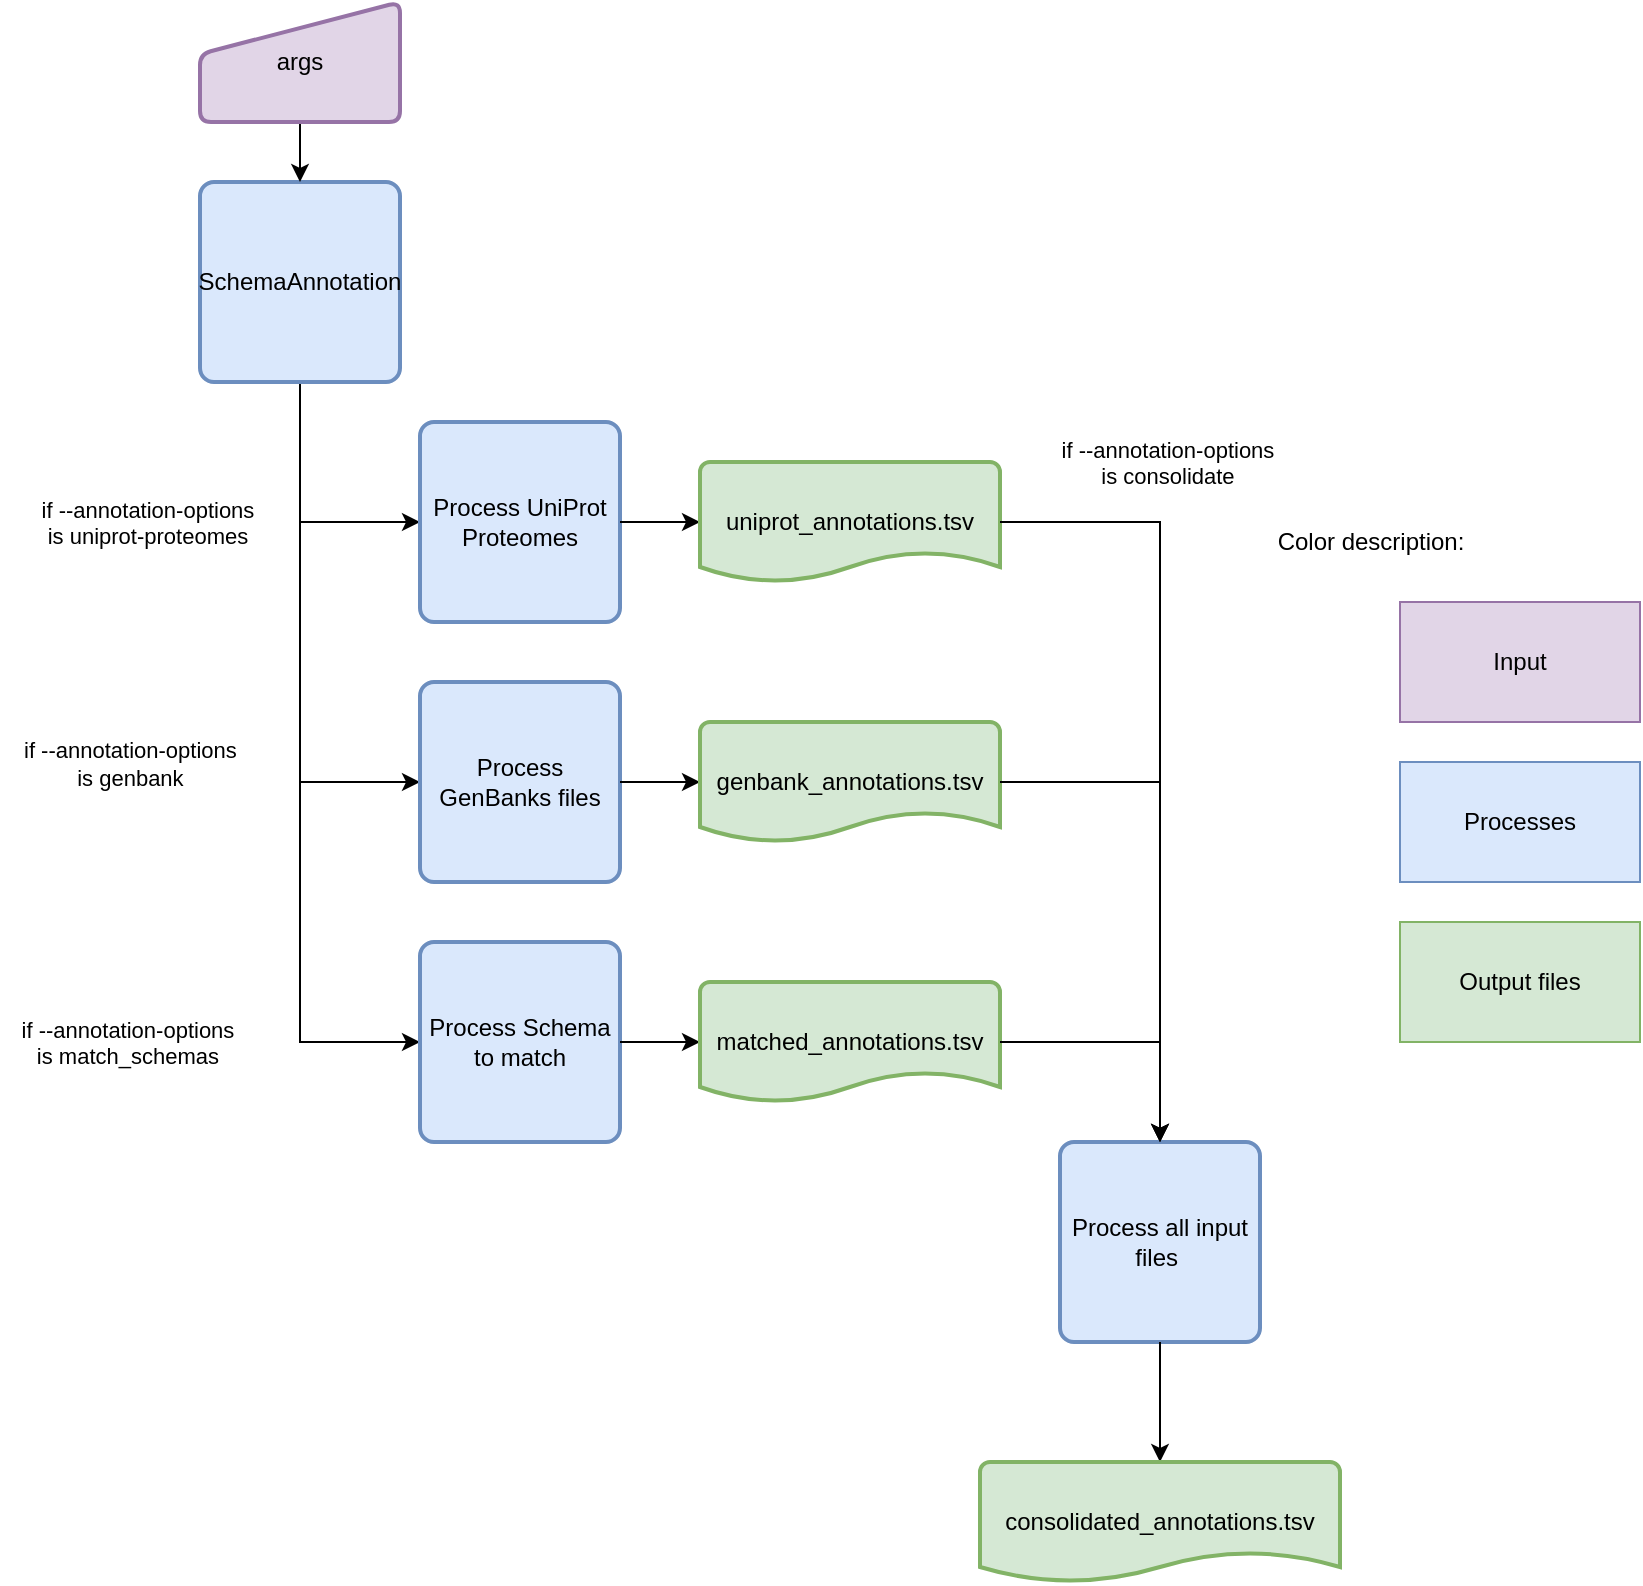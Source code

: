 <mxfile scale="1" border="0" version="26.1.1">
  <diagram name="Page-1" id="LiaAOCyouv4GTWjCKL_y">
    <mxGraphModel dx="1034" dy="459" grid="1" gridSize="10" guides="1" tooltips="1" connect="1" arrows="1" fold="1" page="1" pageScale="1" pageWidth="850" pageHeight="1100" math="0" shadow="0">
      <root>
        <mxCell id="0" />
        <mxCell id="1" parent="0" />
        <mxCell id="7lggaJfsoh1CUFmLojOk-36" style="edgeStyle=orthogonalEdgeStyle;rounded=0;orthogonalLoop=1;jettySize=auto;html=1;entryX=0;entryY=0.5;entryDx=0;entryDy=0;" parent="1" source="7lggaJfsoh1CUFmLojOk-26" target="7lggaJfsoh1CUFmLojOk-30" edge="1">
          <mxGeometry relative="1" as="geometry">
            <Array as="points">
              <mxPoint x="160" y="290" />
            </Array>
          </mxGeometry>
        </mxCell>
        <mxCell id="7lggaJfsoh1CUFmLojOk-37" style="edgeStyle=orthogonalEdgeStyle;rounded=0;orthogonalLoop=1;jettySize=auto;html=1;entryX=0;entryY=0.5;entryDx=0;entryDy=0;" parent="1" source="7lggaJfsoh1CUFmLojOk-26" target="7lggaJfsoh1CUFmLojOk-33" edge="1">
          <mxGeometry relative="1" as="geometry">
            <Array as="points">
              <mxPoint x="160" y="420" />
            </Array>
          </mxGeometry>
        </mxCell>
        <mxCell id="7lggaJfsoh1CUFmLojOk-40" style="edgeStyle=orthogonalEdgeStyle;rounded=0;orthogonalLoop=1;jettySize=auto;html=1;entryX=0;entryY=0.5;entryDx=0;entryDy=0;" parent="1" source="7lggaJfsoh1CUFmLojOk-26" target="7lggaJfsoh1CUFmLojOk-39" edge="1">
          <mxGeometry relative="1" as="geometry">
            <Array as="points">
              <mxPoint x="160" y="550" />
            </Array>
          </mxGeometry>
        </mxCell>
        <mxCell id="7lggaJfsoh1CUFmLojOk-26" value="SchemaAnnotation" style="rounded=1;whiteSpace=wrap;html=1;absoluteArcSize=1;arcSize=14;strokeWidth=2;fillColor=#dae8fc;strokeColor=#6c8ebf;" parent="1" vertex="1">
          <mxGeometry x="110" y="120" width="100" height="100" as="geometry" />
        </mxCell>
        <mxCell id="7lggaJfsoh1CUFmLojOk-29" style="edgeStyle=orthogonalEdgeStyle;rounded=0;orthogonalLoop=1;jettySize=auto;html=1;entryX=0.5;entryY=0;entryDx=0;entryDy=0;" parent="1" source="7lggaJfsoh1CUFmLojOk-28" target="7lggaJfsoh1CUFmLojOk-26" edge="1">
          <mxGeometry relative="1" as="geometry" />
        </mxCell>
        <mxCell id="7lggaJfsoh1CUFmLojOk-28" value="args" style="html=1;strokeWidth=2;shape=manualInput;whiteSpace=wrap;rounded=1;size=26;arcSize=11;fillColor=#e1d5e7;strokeColor=#9673a6;" parent="1" vertex="1">
          <mxGeometry x="110" y="30" width="100" height="60" as="geometry" />
        </mxCell>
        <mxCell id="7lggaJfsoh1CUFmLojOk-30" value="Process UniProt Proteomes" style="rounded=1;whiteSpace=wrap;html=1;absoluteArcSize=1;arcSize=14;strokeWidth=2;fillColor=#dae8fc;strokeColor=#6c8ebf;" parent="1" vertex="1">
          <mxGeometry x="220" y="240" width="100" height="100" as="geometry" />
        </mxCell>
        <mxCell id="7lggaJfsoh1CUFmLojOk-33" value="Process GenBanks files" style="rounded=1;whiteSpace=wrap;html=1;absoluteArcSize=1;arcSize=14;strokeWidth=2;fillColor=#dae8fc;strokeColor=#6c8ebf;" parent="1" vertex="1">
          <mxGeometry x="220" y="370" width="100" height="100" as="geometry" />
        </mxCell>
        <mxCell id="7lggaJfsoh1CUFmLojOk-35" value="&lt;span style=&quot;color: rgb(0, 0, 0); font-family: Helvetica; font-size: 11px; font-style: normal; font-variant-ligatures: normal; font-variant-caps: normal; font-weight: 400; letter-spacing: normal; orphans: 2; text-align: center; text-indent: 0px; text-transform: none; widows: 2; word-spacing: 0px; -webkit-text-stroke-width: 0px; white-space: nowrap; background-color: rgb(255, 255, 255); text-decoration-thickness: initial; text-decoration-style: initial; text-decoration-color: initial; float: none; display: inline !important;&quot;&gt;if&amp;nbsp;--annotation-options&lt;/span&gt;&lt;div&gt;&lt;div style=&quot;text-align: center;&quot;&gt;&lt;span style=&quot;font-size: 11px; text-wrap-mode: nowrap;&quot;&gt;is&amp;nbsp;&lt;/span&gt;&lt;span style=&quot;background-color: initial; text-align: left; font-size: 11px; text-wrap-mode: nowrap;&quot;&gt;genbank&lt;/span&gt;&lt;/div&gt;&lt;/div&gt;" style="text;whiteSpace=wrap;html=1;" parent="1" vertex="1">
          <mxGeometry x="20" y="390" width="130" height="60" as="geometry" />
        </mxCell>
        <mxCell id="7lggaJfsoh1CUFmLojOk-39" value="Process Schema to match" style="rounded=1;whiteSpace=wrap;html=1;absoluteArcSize=1;arcSize=14;strokeWidth=2;fillColor=#dae8fc;strokeColor=#6c8ebf;" parent="1" vertex="1">
          <mxGeometry x="220" y="500" width="100" height="100" as="geometry" />
        </mxCell>
        <mxCell id="7lggaJfsoh1CUFmLojOk-44" style="edgeStyle=orthogonalEdgeStyle;rounded=0;orthogonalLoop=1;jettySize=auto;html=1;entryX=0;entryY=0.5;entryDx=0;entryDy=0;entryPerimeter=0;" parent="1" source="7lggaJfsoh1CUFmLojOk-30" target="9RAjio4ibpY3KKyxQCIZ-5" edge="1">
          <mxGeometry relative="1" as="geometry">
            <mxPoint x="520" y="260" as="targetPoint" />
          </mxGeometry>
        </mxCell>
        <mxCell id="7lggaJfsoh1CUFmLojOk-45" style="edgeStyle=orthogonalEdgeStyle;rounded=0;orthogonalLoop=1;jettySize=auto;html=1;entryX=0;entryY=0.5;entryDx=0;entryDy=0;entryPerimeter=0;" parent="1" source="7lggaJfsoh1CUFmLojOk-33" target="9RAjio4ibpY3KKyxQCIZ-4" edge="1">
          <mxGeometry relative="1" as="geometry">
            <mxPoint x="460" y="420" as="targetPoint" />
          </mxGeometry>
        </mxCell>
        <mxCell id="7lggaJfsoh1CUFmLojOk-46" style="edgeStyle=orthogonalEdgeStyle;rounded=0;orthogonalLoop=1;jettySize=auto;html=1;entryX=0;entryY=0.5;entryDx=0;entryDy=0;entryPerimeter=0;" parent="1" source="7lggaJfsoh1CUFmLojOk-39" target="9RAjio4ibpY3KKyxQCIZ-1" edge="1">
          <mxGeometry relative="1" as="geometry">
            <mxPoint x="485" y="420" as="targetPoint" />
          </mxGeometry>
        </mxCell>
        <mxCell id="7lggaJfsoh1CUFmLojOk-47" value="&lt;span style=&quot;font-size: 11px; background-color: rgb(255, 255, 255);&quot;&gt;if&amp;nbsp;--annotation-options&amp;nbsp;&lt;/span&gt;&lt;div style=&quot;font-size: 11px;&quot;&gt;is uniprot-proteomes&lt;span style=&quot;background-color: transparent; color: light-dark(rgb(0, 0, 0), rgb(255, 255, 255));&quot;&gt;&amp;nbsp;&lt;/span&gt;&lt;/div&gt;" style="text;html=1;align=center;verticalAlign=middle;resizable=0;points=[];autosize=1;strokeColor=none;fillColor=none;" parent="1" vertex="1">
          <mxGeometry x="20" y="270" width="130" height="40" as="geometry" />
        </mxCell>
        <mxCell id="A_Pzgju1ODrNqZOZr4ot-1" value="Processes" style="rounded=0;whiteSpace=wrap;html=1;fillColor=#dae8fc;strokeColor=#6c8ebf;" parent="1" vertex="1">
          <mxGeometry x="710" y="410" width="120" height="60" as="geometry" />
        </mxCell>
        <mxCell id="A_Pzgju1ODrNqZOZr4ot-3" value="Input" style="rounded=0;whiteSpace=wrap;html=1;fillColor=#e1d5e7;strokeColor=#9673a6;" parent="1" vertex="1">
          <mxGeometry x="710" y="330" width="120" height="60" as="geometry" />
        </mxCell>
        <mxCell id="A_Pzgju1ODrNqZOZr4ot-4" value="Output files" style="rounded=0;whiteSpace=wrap;html=1;fillColor=#d5e8d4;strokeColor=#82b366;" parent="1" vertex="1">
          <mxGeometry x="710" y="490" width="120" height="60" as="geometry" />
        </mxCell>
        <mxCell id="A_Pzgju1ODrNqZOZr4ot-5" value="Color description:" style="text;html=1;align=center;verticalAlign=middle;resizable=0;points=[];autosize=1;strokeColor=none;fillColor=none;" parent="1" vertex="1">
          <mxGeometry x="640" y="285" width="110" height="30" as="geometry" />
        </mxCell>
        <mxCell id="9RAjio4ibpY3KKyxQCIZ-1" value="matched_annotations.tsv" style="strokeWidth=2;html=1;shape=mxgraph.flowchart.document2;whiteSpace=wrap;size=0.25;fillColor=#d5e8d4;strokeColor=#82b366;" vertex="1" parent="1">
          <mxGeometry x="360" y="520" width="150" height="60" as="geometry" />
        </mxCell>
        <mxCell id="9RAjio4ibpY3KKyxQCIZ-4" value="genbank_annotations.tsv" style="strokeWidth=2;html=1;shape=mxgraph.flowchart.document2;whiteSpace=wrap;size=0.25;fillColor=#d5e8d4;strokeColor=#82b366;" vertex="1" parent="1">
          <mxGeometry x="360" y="390" width="150" height="60" as="geometry" />
        </mxCell>
        <mxCell id="9RAjio4ibpY3KKyxQCIZ-5" value="uniprot_annotations.tsv" style="strokeWidth=2;html=1;shape=mxgraph.flowchart.document2;whiteSpace=wrap;size=0.25;fillColor=#d5e8d4;strokeColor=#82b366;" vertex="1" parent="1">
          <mxGeometry x="360" y="260" width="150" height="60" as="geometry" />
        </mxCell>
        <mxCell id="9RAjio4ibpY3KKyxQCIZ-6" value="Process all input files&amp;nbsp;" style="rounded=1;whiteSpace=wrap;html=1;absoluteArcSize=1;arcSize=14;strokeWidth=2;fillColor=#dae8fc;strokeColor=#6c8ebf;" vertex="1" parent="1">
          <mxGeometry x="540" y="600" width="100" height="100" as="geometry" />
        </mxCell>
        <mxCell id="9RAjio4ibpY3KKyxQCIZ-7" value="" style="endArrow=classic;html=1;rounded=0;exitX=1;exitY=0.5;exitDx=0;exitDy=0;exitPerimeter=0;entryX=0.5;entryY=0;entryDx=0;entryDy=0;" edge="1" parent="1" source="9RAjio4ibpY3KKyxQCIZ-5" target="9RAjio4ibpY3KKyxQCIZ-6">
          <mxGeometry width="50" height="50" relative="1" as="geometry">
            <mxPoint x="380" y="600" as="sourcePoint" />
            <mxPoint x="430" y="550" as="targetPoint" />
            <Array as="points">
              <mxPoint x="590" y="290" />
            </Array>
          </mxGeometry>
        </mxCell>
        <mxCell id="9RAjio4ibpY3KKyxQCIZ-8" value="" style="endArrow=classic;html=1;rounded=0;exitX=1;exitY=0.5;exitDx=0;exitDy=0;exitPerimeter=0;entryX=0.5;entryY=0;entryDx=0;entryDy=0;" edge="1" parent="1" source="9RAjio4ibpY3KKyxQCIZ-4" target="9RAjio4ibpY3KKyxQCIZ-6">
          <mxGeometry width="50" height="50" relative="1" as="geometry">
            <mxPoint x="520" y="300" as="sourcePoint" />
            <mxPoint x="600" y="610" as="targetPoint" />
            <Array as="points">
              <mxPoint x="590" y="420" />
            </Array>
          </mxGeometry>
        </mxCell>
        <mxCell id="9RAjio4ibpY3KKyxQCIZ-9" value="" style="endArrow=classic;html=1;rounded=0;exitX=1;exitY=0.5;exitDx=0;exitDy=0;exitPerimeter=0;entryX=0.5;entryY=0;entryDx=0;entryDy=0;" edge="1" parent="1" source="9RAjio4ibpY3KKyxQCIZ-1" target="9RAjio4ibpY3KKyxQCIZ-6">
          <mxGeometry width="50" height="50" relative="1" as="geometry">
            <mxPoint x="530" y="310" as="sourcePoint" />
            <mxPoint x="610" y="620" as="targetPoint" />
            <Array as="points">
              <mxPoint x="590" y="550" />
            </Array>
          </mxGeometry>
        </mxCell>
        <mxCell id="9RAjio4ibpY3KKyxQCIZ-11" value="&lt;span style=&quot;font-size: 11px; background-color: rgb(255, 255, 255);&quot;&gt;if&amp;nbsp;--annotation-options&amp;nbsp;&lt;/span&gt;&lt;div style=&quot;font-size: 11px;&quot;&gt;is consolidate&lt;span style=&quot;background-color: transparent; color: light-dark(rgb(0, 0, 0), rgb(255, 255, 255));&quot;&gt;&amp;nbsp;&lt;/span&gt;&lt;/div&gt;" style="text;html=1;align=center;verticalAlign=middle;resizable=0;points=[];autosize=1;strokeColor=none;fillColor=none;" vertex="1" parent="1">
          <mxGeometry x="530" y="240" width="130" height="40" as="geometry" />
        </mxCell>
        <mxCell id="9RAjio4ibpY3KKyxQCIZ-12" value="&lt;span style=&quot;font-size: 11px; background-color: rgb(255, 255, 255);&quot;&gt;if&amp;nbsp;--annotation-options&amp;nbsp;&lt;/span&gt;&lt;div style=&quot;font-size: 11px;&quot;&gt;is match_schemas&lt;span style=&quot;background-color: transparent; color: light-dark(rgb(0, 0, 0), rgb(255, 255, 255));&quot;&gt;&amp;nbsp;&lt;/span&gt;&lt;/div&gt;" style="text;html=1;align=center;verticalAlign=middle;resizable=0;points=[];autosize=1;strokeColor=none;fillColor=none;" vertex="1" parent="1">
          <mxGeometry x="10" y="530" width="130" height="40" as="geometry" />
        </mxCell>
        <mxCell id="9RAjio4ibpY3KKyxQCIZ-13" style="edgeStyle=orthogonalEdgeStyle;rounded=0;orthogonalLoop=1;jettySize=auto;html=1;exitX=0.5;exitY=1;exitDx=0;exitDy=0;entryX=0.5;entryY=0;entryDx=0;entryDy=0;entryPerimeter=0;" edge="1" parent="1" source="9RAjio4ibpY3KKyxQCIZ-6" target="9RAjio4ibpY3KKyxQCIZ-14">
          <mxGeometry relative="1" as="geometry">
            <mxPoint x="330" y="560" as="sourcePoint" />
            <mxPoint x="598" y="760" as="targetPoint" />
          </mxGeometry>
        </mxCell>
        <mxCell id="9RAjio4ibpY3KKyxQCIZ-14" value="consolidated_annotations.tsv" style="strokeWidth=2;html=1;shape=mxgraph.flowchart.document2;whiteSpace=wrap;size=0.25;fillColor=#d5e8d4;strokeColor=#82b366;" vertex="1" parent="1">
          <mxGeometry x="500" y="760" width="180" height="60" as="geometry" />
        </mxCell>
      </root>
    </mxGraphModel>
  </diagram>
</mxfile>
